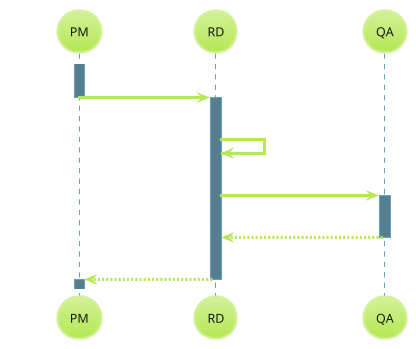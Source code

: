 @startuml
!theme hacker
autonumber
skinparam sequenceMessageAlign center
skinparam responseMessageBelowArrow true

participant PM as pm
participant RD as rd
participant QA as qa

activate pm
pm -> rd: 产品设计
deactivate pm
activate rd
rd -> rd: 开发/自测
rd -> qa: 开发完成, 提交测试
activate qa
qa --> rd: 测试完成
deactivate qa
rd --> pm: 产品上线
deactivate rd
activate pm

@enduml